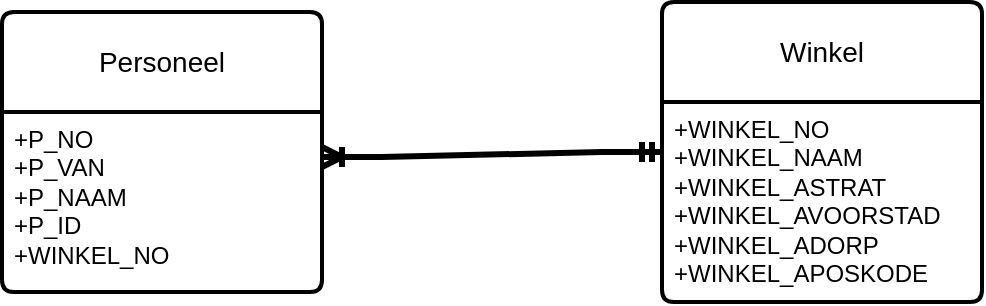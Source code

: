 <mxfile version="26.0.14">
  <diagram name="Page-1" id="DcugSiu_cbYxFmEMiEeH">
    <mxGraphModel dx="1000" dy="588" grid="1" gridSize="10" guides="1" tooltips="1" connect="1" arrows="1" fold="1" page="1" pageScale="1" pageWidth="827" pageHeight="1169" math="0" shadow="0">
      <root>
        <mxCell id="0" />
        <mxCell id="1" parent="0" />
        <mxCell id="LM8ySa6xfrPVKAJdyR4M-16" value="Personeel" style="swimlane;childLayout=stackLayout;horizontal=1;startSize=50;horizontalStack=0;rounded=1;fontSize=14;fontStyle=0;strokeWidth=2;resizeParent=0;resizeLast=1;shadow=0;dashed=0;align=center;arcSize=4;whiteSpace=wrap;html=1;" vertex="1" parent="1">
          <mxGeometry x="40" y="385" width="160" height="140" as="geometry" />
        </mxCell>
        <mxCell id="LM8ySa6xfrPVKAJdyR4M-17" value="+P_NO&lt;br&gt;+P_VAN&lt;br&gt;+P_NAAM&lt;div&gt;+P_ID&lt;/div&gt;&lt;div&gt;+WINKEL_NO&lt;/div&gt;" style="align=left;strokeColor=none;fillColor=none;spacingLeft=4;fontSize=12;verticalAlign=top;resizable=0;rotatable=0;part=1;html=1;" vertex="1" parent="LM8ySa6xfrPVKAJdyR4M-16">
          <mxGeometry y="50" width="160" height="90" as="geometry" />
        </mxCell>
        <mxCell id="LM8ySa6xfrPVKAJdyR4M-18" value="Winkel" style="swimlane;childLayout=stackLayout;horizontal=1;startSize=50;horizontalStack=0;rounded=1;fontSize=14;fontStyle=0;strokeWidth=2;resizeParent=0;resizeLast=1;shadow=0;dashed=0;align=center;arcSize=4;whiteSpace=wrap;html=1;" vertex="1" parent="1">
          <mxGeometry x="370" y="380" width="160" height="150" as="geometry" />
        </mxCell>
        <mxCell id="LM8ySa6xfrPVKAJdyR4M-19" value="+WINKEL_NO&lt;br&gt;+WINKEL_NAAM&lt;br&gt;+WINKEL_ASTRAT&lt;div&gt;+WINKEL_AVOORSTAD&lt;/div&gt;&lt;div&gt;+WINKEL_ADORP&lt;/div&gt;&lt;div&gt;+WINKEL_APOSKODE&lt;/div&gt;" style="align=left;strokeColor=none;fillColor=none;spacingLeft=4;fontSize=12;verticalAlign=top;resizable=0;rotatable=0;part=1;html=1;" vertex="1" parent="LM8ySa6xfrPVKAJdyR4M-18">
          <mxGeometry y="50" width="160" height="100" as="geometry" />
        </mxCell>
        <mxCell id="LM8ySa6xfrPVKAJdyR4M-23" value="" style="edgeStyle=entityRelationEdgeStyle;fontSize=12;html=1;endArrow=ERmandOne;startArrow=ERoneToMany;rounded=0;exitX=1;exitY=0.25;exitDx=0;exitDy=0;strokeWidth=3;entryX=0;entryY=0.25;entryDx=0;entryDy=0;startFill=0;endFill=0;" edge="1" parent="1" source="LM8ySa6xfrPVKAJdyR4M-17" target="LM8ySa6xfrPVKAJdyR4M-19">
          <mxGeometry width="100" height="100" relative="1" as="geometry">
            <mxPoint x="40" y="540" as="sourcePoint" />
            <mxPoint x="280" y="400" as="targetPoint" />
            <Array as="points">
              <mxPoint x="150" y="590" />
              <mxPoint x="150" y="560" />
            </Array>
          </mxGeometry>
        </mxCell>
      </root>
    </mxGraphModel>
  </diagram>
</mxfile>
